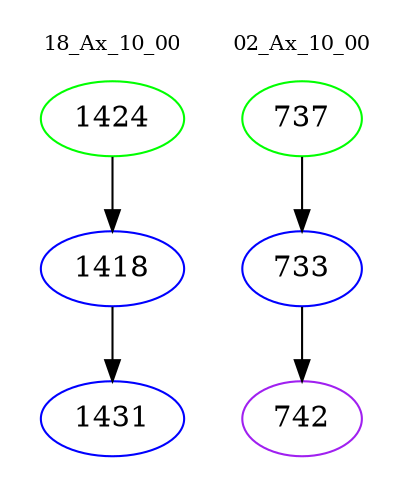 digraph{
subgraph cluster_0 {
color = white
label = "18_Ax_10_00";
fontsize=10;
T0_1424 [label="1424", color="green"]
T0_1424 -> T0_1418 [color="black"]
T0_1418 [label="1418", color="blue"]
T0_1418 -> T0_1431 [color="black"]
T0_1431 [label="1431", color="blue"]
}
subgraph cluster_1 {
color = white
label = "02_Ax_10_00";
fontsize=10;
T1_737 [label="737", color="green"]
T1_737 -> T1_733 [color="black"]
T1_733 [label="733", color="blue"]
T1_733 -> T1_742 [color="black"]
T1_742 [label="742", color="purple"]
}
}
